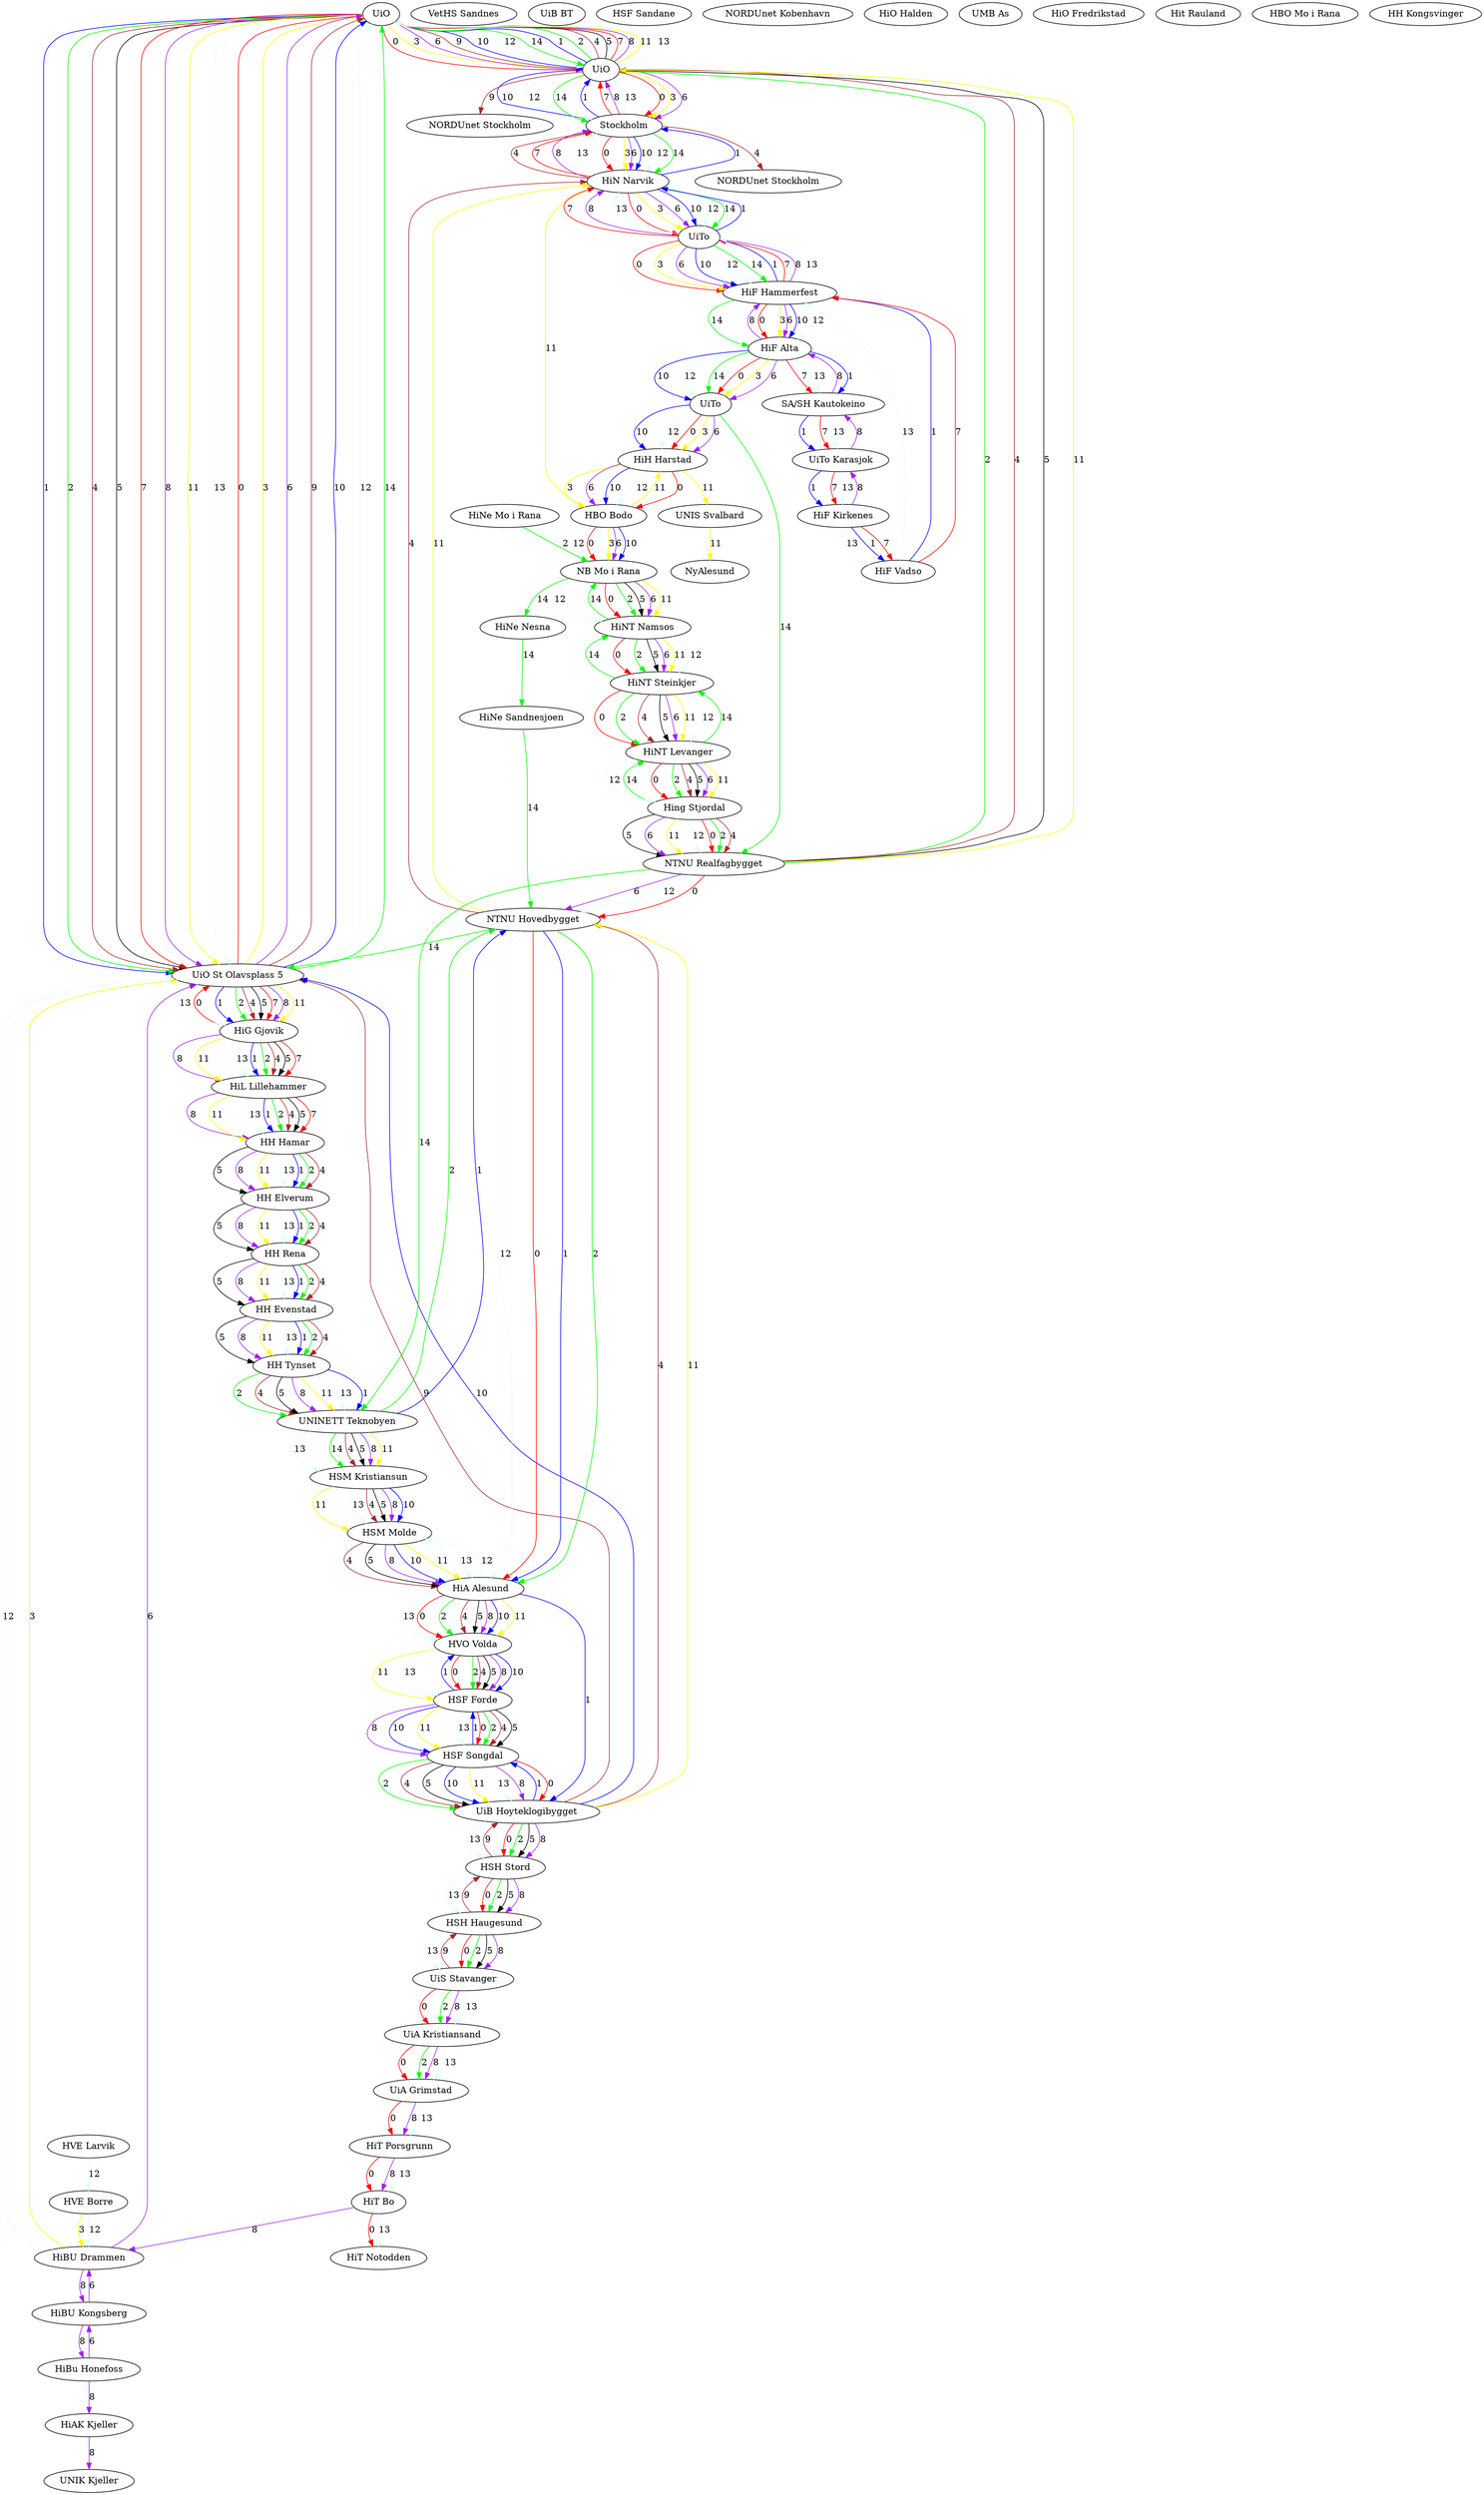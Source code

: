 digraph  {
0 [Country=Norway, Internal=1, Latitude="59.91273", Longitude="10.74609", label=UiO, type="Large Circle as part of major POP"];
1 [Country=Norway, Internal=1, Latitude="59.91273", Longitude="10.74609", label=UiO, type="Large Circle as part of major POP"];
2 [Country=Norway, Internal=1, Latitude="60.79574", Longitude="10.69155", label="HiG Gjovik", type="Small Circle"];
3 [Country=Norway, Internal=1, Latitude="59.91273", Longitude="10.74609", label="UiO St Olavsplass 5", type="Large Circle as part of major POP"];
4 [Country=Norway, Internal=1, Latitude="59.66858", Longitude="9.65017", label="HiBU Kongsberg", type="Small Circle"];
5 [Country=Norway, Internal=1, Latitude="59.74389", Longitude="10.20449", label="HiBU Drammen", type="Small Circle"];
6 [Country=Norway, Internal=1, Latitude="59.98333", Longitude="11.03333", label="UNIK Kjeller", type="Small Circle"];
7 [Country=Norway, Internal=1, Latitude="60.16804", Longitude="10.25647", label="HiBu Honefoss", type="Small Circle"];
8 [Country=Norway, Internal=1, Latitude="66.31278", Longitude="14.14278", label="NB Mo i Rana", type="Small Circle"];
9 [Country=Norway, Internal=1, Latitude="66.19672", Longitude="13.02133", label="HiNe Nesna", type="Small Circle"];
10 [Country=Norway, Internal=1, Latitude="59.41111", Longitude="10.43", label="HVE Borre", type="Small Circle"];
11 [Country=Norway, Internal=1, Latitude="59.05328", Longitude="10.03517", label="HVE Larvik", type="Small circle with dashed border"];
12 [Country=Norway, Internal=1, Latitude="68.43838", Longitude="17.4272", label="HiN Narvik", type="Small Circle"];
13 [Country=Norway, Internal=1, Latitude="68.79833", Longitude="16.54165", label="HiH Harstad", type="Small Circle"];
14 [Country=Norway, Internal=1, Latitude="69.47187", Longitude="25.51122", label="UiTo Karasjok", type="Small Circle"];
15 [Country=Norway, Internal=1, Latitude="69.6489", Longitude="18.95508", label=UiTo, type="Large Circle as part of major POP"];
16 [Country=Norway, Internal=1, Latitude="62.47225", Longitude="6.15492", label="HiA Alesund", type="Small Circle"];
17 [Country=Norway, Internal=1, Latitude="62.14762", Longitude="6.07408", label="HVO Volda", type="Small Circle"];
18 [Country=Norway, Internal=1, Latitude="58.97005", Longitude="5.73332", label="UiS Stavanger", type="Small Circle"];
19 [Country=Norway, Internal=1, Latitude="58.85244", Longitude="5.73521", label="VetHS Sandnes", type="Small Circle"];
20 [Country=Norway, Internal=1, Latitude="59.41378", Longitude="5.268", label="HSH Haugesund", type="Small Circle"];
21 [Country=Norway, Internal=1, Latitude="59.75", Longitude="5.48333", label="HSH Stord", type="Small Circle"];
22 [Country=Norway, Internal=1, Latitude="60.39299", Longitude="5.32415", label="UiB Hoyteklogibygget", type="Large Circle as part of major POP"];
23 [Country=Norway, Internal=1, Latitude="60.39299", Longitude="5.32415", label="UiB BT", type="Large Circle as part of major POP"];
24 [Country=Norway, Internal=1, Latitude="61.22829", Longitude="7.10026", label="HSF Songdal", type="Small Circle"];
25 [Country=Norway, Internal=1, Latitude="61.45217", Longitude="5.85717", label="HSF Forde", type="Small Circle"];
26 [Country=Norway, Internal=1, Latitude="66.02166", Longitude="12.63158", label="HiNe Sandnesjoen", type="Small Circle"];
27 [Country=Norway, Internal=1, Latitude="64.01487", Longitude="11.49537", label="HiNT Steinkjer", type="Small Circle"];
28 [Internal=0, label="NORDUnet Stockholm"];
29 [Country=Norway, Internal=1, Latitude="67.28", Longitude="14.40501", label="HBO Bodo", type="Small Circle"];
30 [Country=Norway, Internal=1, Latitude="69.01247", Longitude="23.04116", label="SA/SH Kautokeino", type="Small Circle"];
31 [Country=Norway, Internal=1, Latitude="69.72706", Longitude="30.04578", label="HiF Kirkenes", type="Small Circle"];
32 [Country=Sweden, Internal=1, Latitude="59.33258", Longitude="18.0649", label=Stockholm, type="Small Circle"];
33 [Country="Svalbard and Jan Mayen", Internal=1, Latitude="70.9221", Longitude="-8.7187", label=NyAlesund, type="Small Circle"];
34 [Country=Norway, Internal=1, Latitude="63.41667", Longitude="10.95", label="Hing Stjordal", type="Small Circle"];
35 [Country=Norway, Internal=1, Latitude="63.6", Longitude="10.96667", label="HiNT Levanger", type="Small Circle"];
36 [Country=Norway, Internal=1, Latitude="64.46624", Longitude="11.49572", label="HiNT Namsos", type="Small Circle"];
37 [Country=Norway, Internal=1, Latitude="66.31278", Longitude="14.14278", label="HiNe Mo i Rana", type="Small Circle"];
38 [Country=Norway, Internal=1, Latitude="61.77277", Longitude="6.21496", label="HSF Sandane", type="Small Circle"];
39 [Country=Norway, Internal=1, Latitude="62.73752", Longitude="7.15912", label="HSM Molde", type="Small Circle"];
40 [Country="Svalbard and Jan Mayen", Internal=1, Latitude="70.9221", Longitude="-8.7187", label="UNIS Svalbard", type="Small Circle"];
41 [Country=Norway, Internal=1, Latitude="63.11045", Longitude="7.72795", label="HSM Kristiansun", type="Small Circle"];
42 [Country=Norway, Internal=1, Latitude="70.66336", Longitude="23.68209", label="HiF Hammerfest", type="Small Circle"];
43 [Country=Norway, Internal=1, Latitude="69.6489", Longitude="18.95508", label=UiTo, type="Large Circle as part of major POP"];
44 [Country=Norway, Internal=1, Latitude="70.07436", Longitude="29.74872", label="HiF Vadso", type="Small circle with dashed border"];
45 [Internal=0, label="NORDUnet Kobenhavn"];
46 [Country=Norway, Internal=1, Latitude="58.14671", Longitude="7.9956", label="UiA Kristiansand", type="Small Circle"];
47 [Country=Norway, Internal=1, Latitude="58.3405", Longitude="8.59343", label="UiA Grimstad", type="Small Circle"];
48 [Country=Norway, Internal=1, Latitude="59.12478", Longitude="11.38754", label="HiO Halden", type="Small Circle"];
49 [Country=Norway, Internal=1, Latitude="63.96667", Longitude="10.2", label="UMB As", type="Small Circle"];
50 [Country=Norway, Internal=1, Latitude="59.2181", Longitude="10.9298", label="HiO Fredrikstad", type="Small Circle"];
51 [Country=Norway, Internal=1, Latitude="59.98333", Longitude="11.03333", label="HiAK Kjeller", type="Small Circle"];
52 [Country=Norway, Internal=1, Latitude="59.73333", Longitude="8.0", label="Hit Rauland", type="Small Circle"];
53 [Country=Norway, Internal=1, Latitude="59.14054", Longitude="9.6561", label="HiT Porsgrunn", type="Small Circle"];
54 [Country=Norway, Internal=1, Latitude="59.43333", Longitude="9.06667", label="HiT Bo", type="Small Circle"];
55 [Country=Norway, Internal=1, Latitude="59.55936", Longitude="9.25853", label="HiT Notodden", type="Small Circle"];
56 [Country=Norway, Internal=1, Latitude="69.96887", Longitude="23.27165", label="HiF Alta", type="Small Circle"];
57 [Country=Norway, Internal=1, Latitude="64.86667", Longitude="11.11667", label="HH Evenstad", type="Small Circle"];
58 [Internal=0, label="NORDUnet Stockholm"];
59 [Country=Norway, Internal=1, Latitude="60.7945", Longitude="11.06798", label="HH Hamar", type="Small Circle"];
60 [Country=Norway, Internal=1, Latitude="61.11514", Longitude="10.46628", label="HiL Lillehammer", type="Small Circle"];
61 [Country=Norway, Internal=1, Latitude="63.43049", Longitude="10.39506", label="NTNU Hovedbygget", type="Large Circle as part of major POP"];
62 [Country=Norway, Internal=1, Latitude="63.43049", Longitude="10.39506", label="NTNU Realfagbygget", type="Large Circle as part of major POP"];
63 [Country=Norway, Internal=1, Latitude="63.43049", Longitude="10.39506", label="UNINETT Teknobyen", type="Small Circle"];
64 [Country=Norway, Internal=1, Latitude="62.27594", Longitude="10.78241", label="HH Tynset", type="Small Circle"];
65 [Country=Norway, Internal=1, Latitude="66.31278", Longitude="14.14278", label="HBO Mo i Rana", type="Small Circle"];
66 [Country=Norway, Internal=1, Latitude="61.13484", Longitude="11.36409", label="HH Rena", type="Small Circle"];
67 [Country=Norway, Internal=1, Latitude="60.88191", Longitude="11.56231", label="HH Elverum", type="Small Circle"];
68 [Country=Norway, Internal=1, Latitude="60.19049", Longitude="11.99772", label="HH Kongsvinger", type="Small Circle"];
0 -> 1  [color=red, key=0, label=0];
0 -> 1  [color=yellow, key=1, label=3];
0 -> 1  [color=purple, key=2, label=6];
0 -> 1  [color=brown, key=3, label=9];
0 -> 1  [color=blue, key=4, label=10];
0 -> 1  [color=lightcyan, key=5, label=12];
0 -> 1  [color=green, key=6, label=14];
0 -> 3  [color=blue, key=0, label=1];
0 -> 3  [color=green, key=1, label=2];
0 -> 3  [color=brown, key=2, label=4];
0 -> 3  [color=black, key=3, label=5];
0 -> 3  [color=red, key=4, label=7];
0 -> 3  [color=purple, key=5, label=8];
0 -> 3  [color=yellow, key=6, label=11];
0 -> 3  [color=lightcyan, key=7, label=13];
1 -> 32  [color=red, key=0, label=0];
1 -> 32  [color=yellow, key=1, label=3];
1 -> 32  [color=purple, key=2, label=6];
1 -> 32  [color=blue, key=3, label=10];
1 -> 32  [color=lightcyan, key=4, label=12];
1 -> 32  [color=green, key=5, label=14];
1 -> 0  [color=blue, key=0, label=1];
1 -> 0  [color=green, key=1, label=2];
1 -> 0  [color=brown, key=2, label=4];
1 -> 0  [color=black, key=3, label=5];
1 -> 0  [color=red, key=4, label=7];
1 -> 0  [color=purple, key=5, label=8];
1 -> 0  [color=yellow, key=6, label=11];
1 -> 0  [color=lightcyan, key=7, label=13];
1 -> 58  [color=brown, key=0, label=9];
2 -> 3  [color=red, key=0, label=0];
2 -> 60  [color=blue, key=0, label=1];
2 -> 60  [color=green, key=1, label=2];
2 -> 60  [color=brown, key=2, label=4];
2 -> 60  [color=black, key=3, label=5];
2 -> 60  [color=red, key=4, label=7];
2 -> 60  [color=purple, key=5, label=8];
2 -> 60  [color=yellow, key=6, label=11];
2 -> 60  [color=lightcyan, key=7, label=13];
3 -> 0  [color=red, key=0, label=0];
3 -> 0  [color=yellow, key=1, label=3];
3 -> 0  [color=purple, key=2, label=6];
3 -> 0  [color=brown, key=3, label=9];
3 -> 0  [color=blue, key=4, label=10];
3 -> 0  [color=lightcyan, key=5, label=12];
3 -> 0  [color=green, key=6, label=14];
3 -> 2  [color=blue, key=0, label=1];
3 -> 2  [color=green, key=1, label=2];
3 -> 2  [color=brown, key=2, label=4];
3 -> 2  [color=black, key=3, label=5];
3 -> 2  [color=red, key=4, label=7];
3 -> 2  [color=purple, key=5, label=8];
3 -> 2  [color=yellow, key=6, label=11];
3 -> 2  [color=lightcyan, key=7, label=13];
4 -> 5  [color=purple, key=0, label=6];
4 -> 7  [color=purple, key=0, label=8];
5 -> 3  [color=yellow, key=0, label=3];
5 -> 3  [color=purple, key=1, label=6];
5 -> 3  [color=lightcyan, key=2, label=12];
5 -> 4  [color=purple, key=0, label=8];
7 -> 4  [color=purple, key=0, label=6];
7 -> 51  [color=purple, key=0, label=8];
8 -> 36  [color=red, key=0, label=0];
8 -> 36  [color=green, key=1, label=2];
8 -> 36  [color=black, key=2, label=5];
8 -> 36  [color=purple, key=3, label=6];
8 -> 36  [color=yellow, key=4, label=11];
8 -> 36  [color=lightcyan, key=5, label=12];
8 -> 9  [color=green, key=0, label=14];
9 -> 26  [color=green, key=0, label=14];
10 -> 5  [color=yellow, key=0, label=3];
10 -> 5  [color=lightcyan, key=1, label=12];
11 -> 10  [color=lightcyan, key=0, label=12];
12 -> 15  [color=red, key=0, label=0];
12 -> 15  [color=yellow, key=1, label=3];
12 -> 15  [color=purple, key=2, label=6];
12 -> 15  [color=blue, key=3, label=10];
12 -> 15  [color=lightcyan, key=4, label=12];
12 -> 15  [color=green, key=5, label=14];
12 -> 32  [color=blue, key=0, label=1];
12 -> 32  [color=brown, key=1, label=4];
12 -> 32  [color=red, key=2, label=7];
12 -> 32  [color=purple, key=3, label=8];
12 -> 32  [color=lightcyan, key=4, label=13];
12 -> 29  [color=yellow, key=0, label=11];
13 -> 29  [color=red, key=0, label=0];
13 -> 29  [color=yellow, key=1, label=3];
13 -> 29  [color=purple, key=2, label=6];
13 -> 29  [color=blue, key=3, label=10];
13 -> 29  [color=lightcyan, key=4, label=12];
13 -> 40  [color=yellow, key=0, label=11];
14 -> 31  [color=blue, key=0, label=1];
14 -> 31  [color=red, key=1, label=7];
14 -> 31  [color=lightcyan, key=2, label=13];
14 -> 30  [color=purple, key=0, label=8];
15 -> 42  [color=red, key=0, label=0];
15 -> 42  [color=yellow, key=1, label=3];
15 -> 42  [color=purple, key=2, label=6];
15 -> 42  [color=blue, key=3, label=10];
15 -> 42  [color=lightcyan, key=4, label=12];
15 -> 42  [color=green, key=5, label=14];
15 -> 12  [color=blue, key=0, label=1];
15 -> 12  [color=red, key=1, label=7];
15 -> 12  [color=purple, key=2, label=8];
15 -> 12  [color=lightcyan, key=3, label=13];
16 -> 17  [color=red, key=0, label=0];
16 -> 17  [color=green, key=1, label=2];
16 -> 17  [color=brown, key=2, label=4];
16 -> 17  [color=black, key=3, label=5];
16 -> 17  [color=purple, key=4, label=8];
16 -> 17  [color=blue, key=5, label=10];
16 -> 17  [color=yellow, key=6, label=11];
16 -> 17  [color=lightcyan, key=7, label=13];
16 -> 22  [color=blue, key=0, label=1];
16 -> 39  [color=lightcyan, key=0, label=12];
17 -> 25  [color=red, key=0, label=0];
17 -> 25  [color=green, key=1, label=2];
17 -> 25  [color=brown, key=2, label=4];
17 -> 25  [color=black, key=3, label=5];
17 -> 25  [color=purple, key=4, label=8];
17 -> 25  [color=blue, key=5, label=10];
17 -> 25  [color=yellow, key=6, label=11];
17 -> 25  [color=lightcyan, key=7, label=13];
18 -> 46  [color=red, key=0, label=0];
18 -> 46  [color=green, key=1, label=2];
18 -> 46  [color=purple, key=2, label=8];
18 -> 46  [color=lightcyan, key=3, label=13];
18 -> 20  [color=brown, key=0, label=9];
20 -> 18  [color=red, key=0, label=0];
20 -> 18  [color=green, key=1, label=2];
20 -> 18  [color=black, key=2, label=5];
20 -> 18  [color=purple, key=3, label=8];
20 -> 18  [color=lightcyan, key=4, label=13];
20 -> 21  [color=brown, key=0, label=9];
21 -> 20  [color=red, key=0, label=0];
21 -> 20  [color=green, key=1, label=2];
21 -> 20  [color=black, key=2, label=5];
21 -> 20  [color=purple, key=3, label=8];
21 -> 20  [color=lightcyan, key=4, label=13];
21 -> 22  [color=brown, key=0, label=9];
22 -> 21  [color=red, key=0, label=0];
22 -> 21  [color=green, key=1, label=2];
22 -> 21  [color=black, key=2, label=5];
22 -> 21  [color=purple, key=3, label=8];
22 -> 21  [color=lightcyan, key=4, label=13];
22 -> 24  [color=blue, key=0, label=1];
22 -> 61  [color=brown, key=0, label=4];
22 -> 61  [color=yellow, key=1, label=11];
22 -> 3  [color=brown, key=0, label=9];
22 -> 3  [color=blue, key=1, label=10];
24 -> 22  [color=red, key=0, label=0];
24 -> 22  [color=green, key=1, label=2];
24 -> 22  [color=brown, key=2, label=4];
24 -> 22  [color=black, key=3, label=5];
24 -> 22  [color=purple, key=4, label=8];
24 -> 22  [color=blue, key=5, label=10];
24 -> 22  [color=yellow, key=6, label=11];
24 -> 22  [color=lightcyan, key=7, label=13];
24 -> 25  [color=blue, key=0, label=1];
25 -> 24  [color=red, key=0, label=0];
25 -> 24  [color=green, key=1, label=2];
25 -> 24  [color=brown, key=2, label=4];
25 -> 24  [color=black, key=3, label=5];
25 -> 24  [color=purple, key=4, label=8];
25 -> 24  [color=blue, key=5, label=10];
25 -> 24  [color=yellow, key=6, label=11];
25 -> 24  [color=lightcyan, key=7, label=13];
25 -> 17  [color=blue, key=0, label=1];
26 -> 61  [color=green, key=0, label=14];
27 -> 35  [color=red, key=0, label=0];
27 -> 35  [color=green, key=1, label=2];
27 -> 35  [color=brown, key=2, label=4];
27 -> 35  [color=black, key=3, label=5];
27 -> 35  [color=purple, key=4, label=6];
27 -> 35  [color=yellow, key=5, label=11];
27 -> 35  [color=lightcyan, key=6, label=12];
27 -> 36  [color=green, key=0, label=14];
29 -> 8  [color=red, key=0, label=0];
29 -> 8  [color=yellow, key=1, label=3];
29 -> 8  [color=purple, key=2, label=6];
29 -> 8  [color=blue, key=3, label=10];
29 -> 8  [color=lightcyan, key=4, label=12];
29 -> 13  [color=yellow, key=0, label=11];
30 -> 14  [color=blue, key=0, label=1];
30 -> 14  [color=red, key=1, label=7];
30 -> 14  [color=lightcyan, key=2, label=13];
30 -> 56  [color=purple, key=0, label=8];
31 -> 44  [color=blue, key=0, label=1];
31 -> 44  [color=red, key=1, label=7];
31 -> 44  [color=lightcyan, key=2, label=13];
31 -> 14  [color=purple, key=0, label=8];
32 -> 12  [color=red, key=0, label=0];
32 -> 12  [color=yellow, key=1, label=3];
32 -> 12  [color=purple, key=2, label=6];
32 -> 12  [color=blue, key=3, label=10];
32 -> 12  [color=lightcyan, key=4, label=12];
32 -> 12  [color=green, key=5, label=14];
32 -> 1  [color=blue, key=0, label=1];
32 -> 1  [color=red, key=1, label=7];
32 -> 1  [color=purple, key=2, label=8];
32 -> 1  [color=lightcyan, key=3, label=13];
32 -> 28  [color=brown, key=0, label=4];
34 -> 62  [color=red, key=0, label=0];
34 -> 62  [color=green, key=1, label=2];
34 -> 62  [color=brown, key=2, label=4];
34 -> 62  [color=black, key=3, label=5];
34 -> 62  [color=purple, key=4, label=6];
34 -> 62  [color=yellow, key=5, label=11];
34 -> 62  [color=lightcyan, key=6, label=12];
34 -> 35  [color=green, key=0, label=14];
35 -> 34  [color=red, key=0, label=0];
35 -> 34  [color=green, key=1, label=2];
35 -> 34  [color=brown, key=2, label=4];
35 -> 34  [color=black, key=3, label=5];
35 -> 34  [color=purple, key=4, label=6];
35 -> 34  [color=yellow, key=5, label=11];
35 -> 34  [color=lightcyan, key=6, label=12];
35 -> 27  [color=green, key=0, label=14];
36 -> 27  [color=red, key=0, label=0];
36 -> 27  [color=green, key=1, label=2];
36 -> 27  [color=black, key=2, label=5];
36 -> 27  [color=purple, key=3, label=6];
36 -> 27  [color=yellow, key=4, label=11];
36 -> 27  [color=lightcyan, key=5, label=12];
36 -> 8  [color=green, key=0, label=14];
37 -> 8  [color=green, key=0, label=2];
39 -> 16  [color=brown, key=0, label=4];
39 -> 16  [color=black, key=1, label=5];
39 -> 16  [color=purple, key=2, label=8];
39 -> 16  [color=blue, key=3, label=10];
39 -> 16  [color=yellow, key=4, label=11];
39 -> 16  [color=lightcyan, key=5, label=13];
40 -> 33  [color=yellow, key=0, label=11];
41 -> 39  [color=brown, key=0, label=4];
41 -> 39  [color=black, key=1, label=5];
41 -> 39  [color=purple, key=2, label=8];
41 -> 39  [color=blue, key=3, label=10];
41 -> 39  [color=yellow, key=4, label=11];
41 -> 39  [color=lightcyan, key=5, label=13];
42 -> 56  [color=red, key=0, label=0];
42 -> 56  [color=yellow, key=1, label=3];
42 -> 56  [color=purple, key=2, label=6];
42 -> 56  [color=blue, key=3, label=10];
42 -> 56  [color=lightcyan, key=4, label=12];
42 -> 56  [color=green, key=5, label=14];
42 -> 15  [color=blue, key=0, label=1];
42 -> 15  [color=red, key=1, label=7];
42 -> 15  [color=purple, key=2, label=8];
42 -> 15  [color=lightcyan, key=3, label=13];
43 -> 13  [color=red, key=0, label=0];
43 -> 13  [color=yellow, key=1, label=3];
43 -> 13  [color=purple, key=2, label=6];
43 -> 13  [color=blue, key=3, label=10];
43 -> 13  [color=lightcyan, key=4, label=12];
43 -> 62  [color=green, key=0, label=14];
44 -> 42  [color=blue, key=0, label=1];
44 -> 42  [color=red, key=1, label=7];
44 -> 42  [color=lightcyan, key=2, label=13];
46 -> 47  [color=red, key=0, label=0];
46 -> 47  [color=green, key=1, label=2];
46 -> 47  [color=purple, key=2, label=8];
46 -> 47  [color=lightcyan, key=3, label=13];
47 -> 53  [color=red, key=0, label=0];
47 -> 53  [color=purple, key=1, label=8];
47 -> 53  [color=lightcyan, key=2, label=13];
51 -> 6  [color=purple, key=0, label=8];
53 -> 54  [color=red, key=0, label=0];
53 -> 54  [color=purple, key=1, label=8];
53 -> 54  [color=lightcyan, key=2, label=13];
54 -> 55  [color=red, key=0, label=0];
54 -> 55  [color=lightcyan, key=1, label=13];
54 -> 5  [color=purple, key=0, label=8];
56 -> 43  [color=red, key=0, label=0];
56 -> 43  [color=yellow, key=1, label=3];
56 -> 43  [color=purple, key=2, label=6];
56 -> 43  [color=blue, key=3, label=10];
56 -> 43  [color=lightcyan, key=4, label=12];
56 -> 43  [color=green, key=5, label=14];
56 -> 30  [color=blue, key=0, label=1];
56 -> 30  [color=red, key=1, label=7];
56 -> 30  [color=lightcyan, key=2, label=13];
56 -> 42  [color=purple, key=0, label=8];
57 -> 64  [color=blue, key=0, label=1];
57 -> 64  [color=green, key=1, label=2];
57 -> 64  [color=brown, key=2, label=4];
57 -> 64  [color=black, key=3, label=5];
57 -> 64  [color=purple, key=4, label=8];
57 -> 64  [color=yellow, key=5, label=11];
57 -> 64  [color=lightcyan, key=6, label=13];
59 -> 67  [color=blue, key=0, label=1];
59 -> 67  [color=green, key=1, label=2];
59 -> 67  [color=brown, key=2, label=4];
59 -> 67  [color=black, key=3, label=5];
59 -> 67  [color=purple, key=4, label=8];
59 -> 67  [color=yellow, key=5, label=11];
59 -> 67  [color=lightcyan, key=6, label=13];
60 -> 59  [color=blue, key=0, label=1];
60 -> 59  [color=green, key=1, label=2];
60 -> 59  [color=brown, key=2, label=4];
60 -> 59  [color=black, key=3, label=5];
60 -> 59  [color=red, key=4, label=7];
60 -> 59  [color=purple, key=5, label=8];
60 -> 59  [color=yellow, key=6, label=11];
60 -> 59  [color=lightcyan, key=7, label=13];
61 -> 16  [color=red, key=0, label=0];
61 -> 16  [color=blue, key=1, label=1];
61 -> 16  [color=green, key=2, label=2];
61 -> 16  [color=lightcyan, key=3, label=12];
61 -> 12  [color=brown, key=0, label=4];
61 -> 12  [color=yellow, key=1, label=11];
61 -> 3  [color=green, key=0, label=14];
62 -> 61  [color=red, key=0, label=0];
62 -> 61  [color=purple, key=1, label=6];
62 -> 61  [color=lightcyan, key=2, label=12];
62 -> 1  [color=green, key=0, label=2];
62 -> 1  [color=brown, key=1, label=4];
62 -> 1  [color=black, key=2, label=5];
62 -> 1  [color=yellow, key=3, label=11];
62 -> 63  [color=green, key=0, label=14];
63 -> 61  [color=blue, key=0, label=1];
63 -> 61  [color=green, key=1, label=2];
63 -> 41  [color=brown, key=0, label=4];
63 -> 41  [color=black, key=1, label=5];
63 -> 41  [color=purple, key=2, label=8];
63 -> 41  [color=yellow, key=3, label=11];
63 -> 41  [color=lightcyan, key=4, label=13];
63 -> 41  [color=green, key=5, label=14];
64 -> 63  [color=blue, key=0, label=1];
64 -> 63  [color=green, key=1, label=2];
64 -> 63  [color=brown, key=2, label=4];
64 -> 63  [color=black, key=3, label=5];
64 -> 63  [color=purple, key=4, label=8];
64 -> 63  [color=yellow, key=5, label=11];
64 -> 63  [color=lightcyan, key=6, label=13];
66 -> 57  [color=blue, key=0, label=1];
66 -> 57  [color=green, key=1, label=2];
66 -> 57  [color=brown, key=2, label=4];
66 -> 57  [color=black, key=3, label=5];
66 -> 57  [color=purple, key=4, label=8];
66 -> 57  [color=yellow, key=5, label=11];
66 -> 57  [color=lightcyan, key=6, label=13];
67 -> 66  [color=blue, key=0, label=1];
67 -> 66  [color=green, key=1, label=2];
67 -> 66  [color=brown, key=2, label=4];
67 -> 66  [color=black, key=3, label=5];
67 -> 66  [color=purple, key=4, label=8];
67 -> 66  [color=yellow, key=5, label=11];
67 -> 66  [color=lightcyan, key=6, label=13];
}
